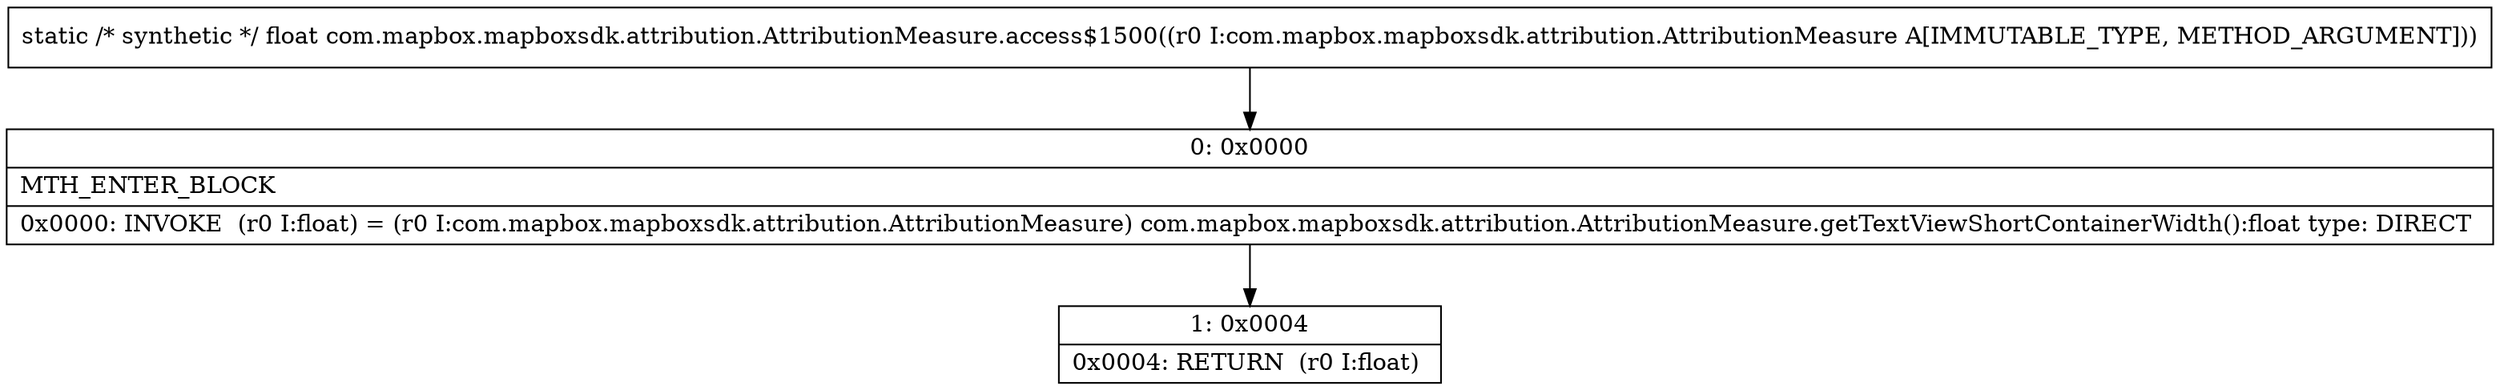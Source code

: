 digraph "CFG forcom.mapbox.mapboxsdk.attribution.AttributionMeasure.access$1500(Lcom\/mapbox\/mapboxsdk\/attribution\/AttributionMeasure;)F" {
Node_0 [shape=record,label="{0\:\ 0x0000|MTH_ENTER_BLOCK\l|0x0000: INVOKE  (r0 I:float) = (r0 I:com.mapbox.mapboxsdk.attribution.AttributionMeasure) com.mapbox.mapboxsdk.attribution.AttributionMeasure.getTextViewShortContainerWidth():float type: DIRECT \l}"];
Node_1 [shape=record,label="{1\:\ 0x0004|0x0004: RETURN  (r0 I:float) \l}"];
MethodNode[shape=record,label="{static \/* synthetic *\/ float com.mapbox.mapboxsdk.attribution.AttributionMeasure.access$1500((r0 I:com.mapbox.mapboxsdk.attribution.AttributionMeasure A[IMMUTABLE_TYPE, METHOD_ARGUMENT])) }"];
MethodNode -> Node_0;
Node_0 -> Node_1;
}

